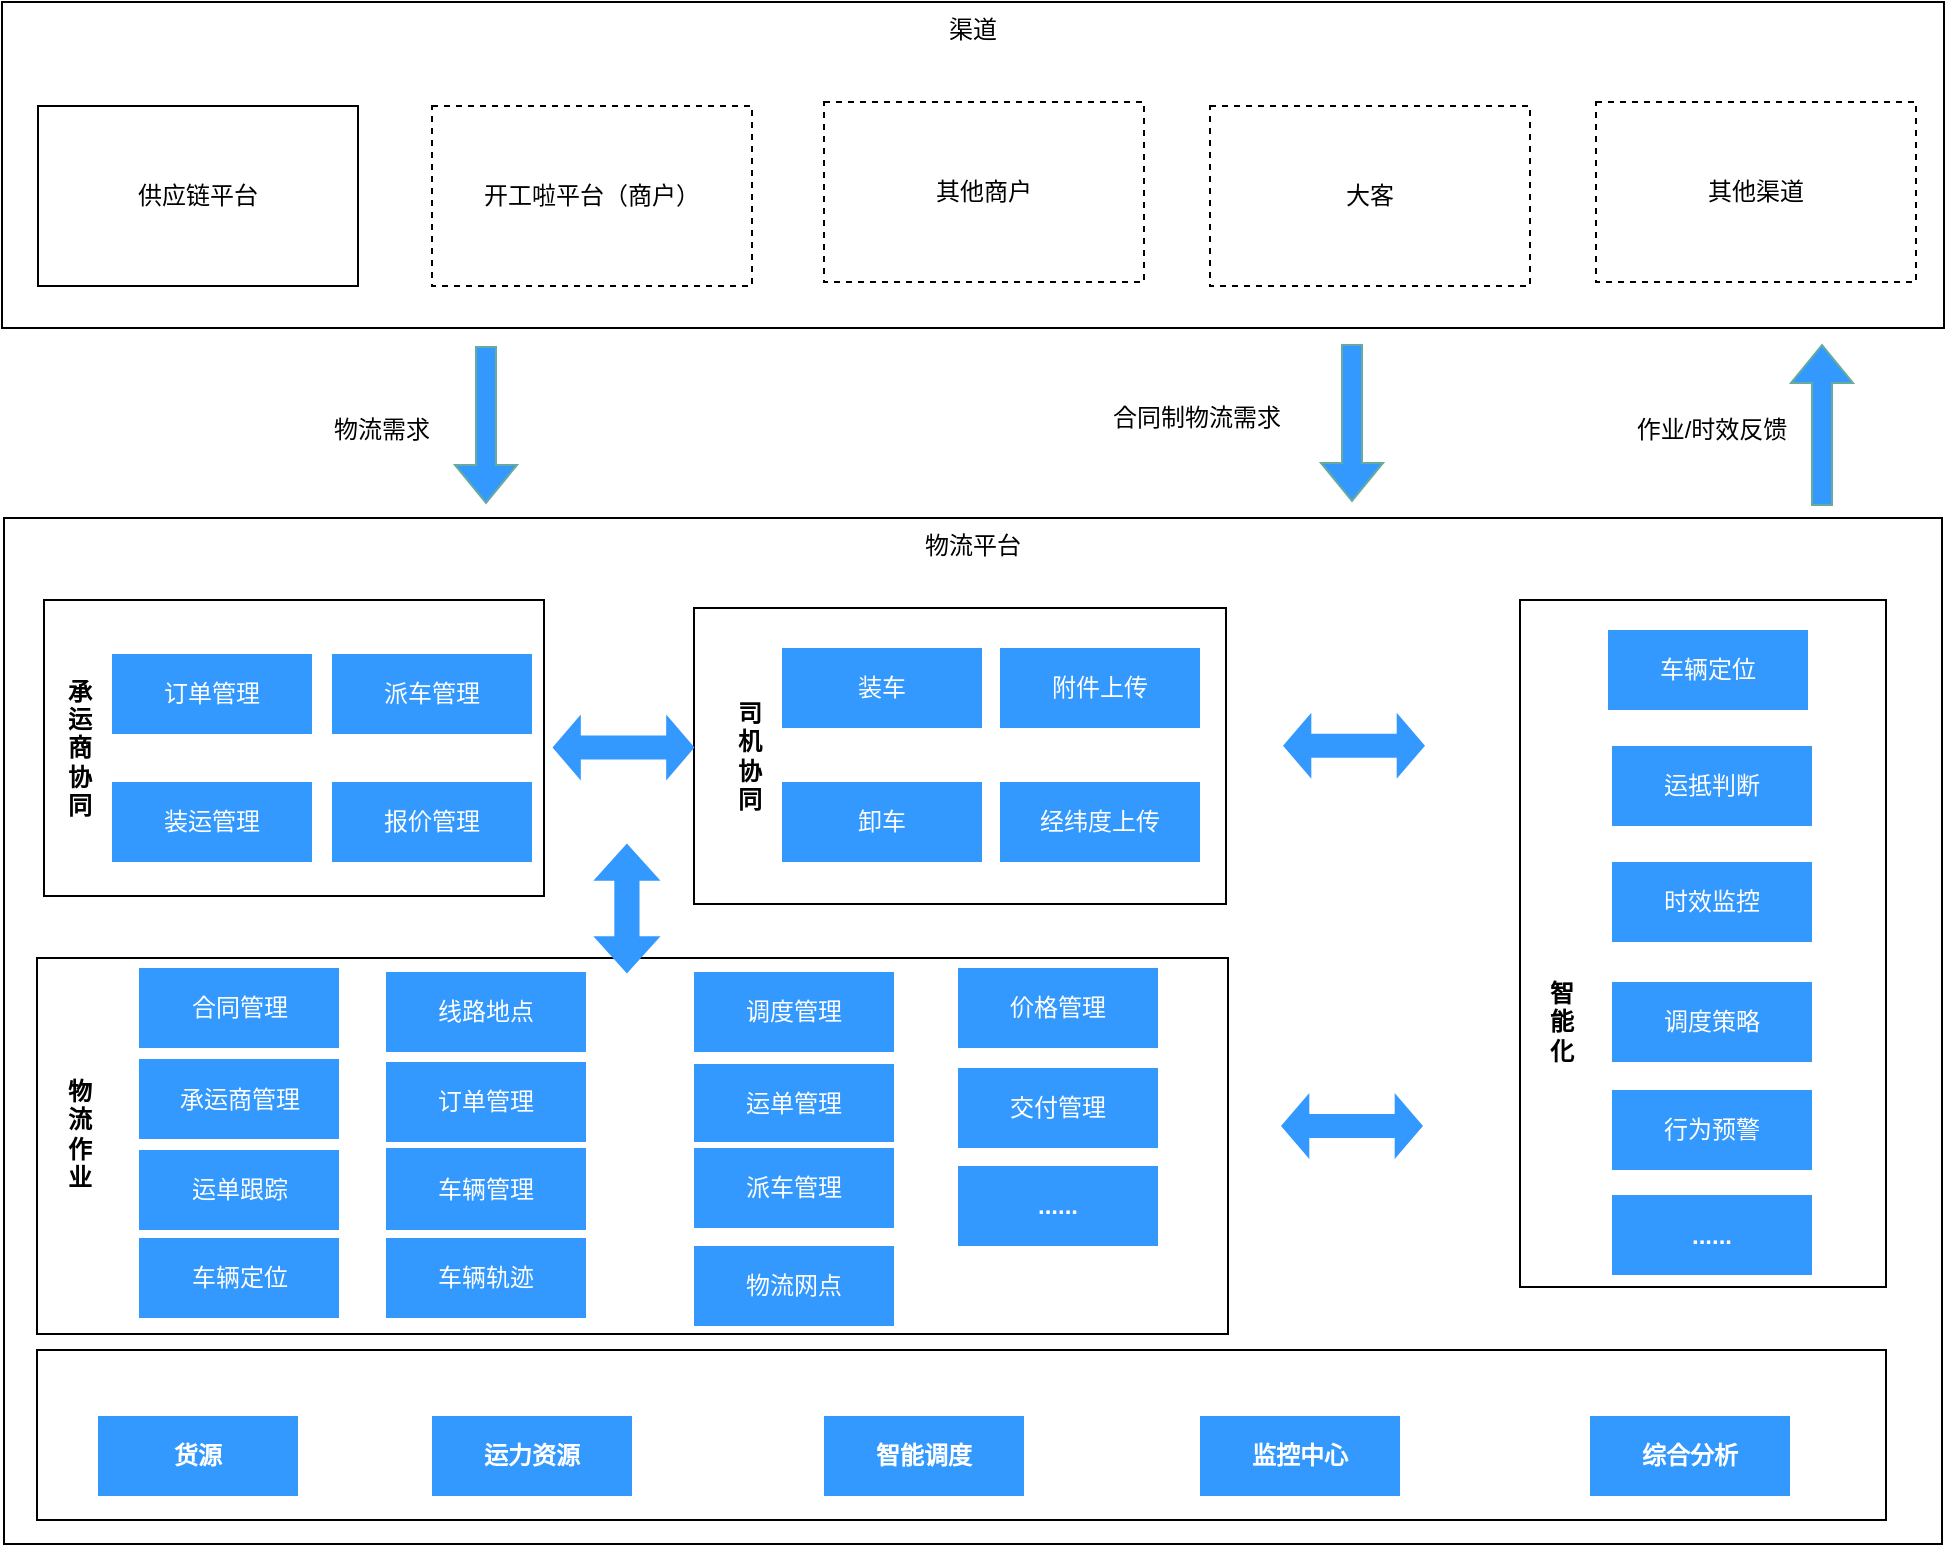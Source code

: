 <mxfile version="20.3.3" type="github" pages="4">
  <diagram id="fTkGCCR2e1lhVUgZ3sJF" name="物流平台">
    <mxGraphModel dx="782" dy="436" grid="0" gridSize="10" guides="1" tooltips="1" connect="1" arrows="1" fold="1" page="1" pageScale="1" pageWidth="827" pageHeight="1169" math="0" shadow="0">
      <root>
        <mxCell id="0" />
        <mxCell id="1" parent="0" />
        <mxCell id="E8Ulgeyvn1KL2EQepzeA-101" value="渠道" style="rounded=0;whiteSpace=wrap;html=1;strokeColor=#000000;fillColor=#FFFFFF;verticalAlign=top;" parent="1" vertex="1">
          <mxGeometry x="16" y="16" width="971" height="163" as="geometry" />
        </mxCell>
        <mxCell id="E8Ulgeyvn1KL2EQepzeA-1" value="物流平台" style="rounded=0;whiteSpace=wrap;html=1;align=center;verticalAlign=top;" parent="1" vertex="1">
          <mxGeometry x="17" y="274" width="969" height="513" as="geometry" />
        </mxCell>
        <mxCell id="E8Ulgeyvn1KL2EQepzeA-2" value="" style="rounded=0;whiteSpace=wrap;html=1;" parent="1" vertex="1">
          <mxGeometry x="37" y="315" width="250" height="148" as="geometry" />
        </mxCell>
        <mxCell id="E8Ulgeyvn1KL2EQepzeA-3" value="供应链平台" style="rounded=0;whiteSpace=wrap;html=1;strokeColor=#000000;fillColor=#FFFFFF;verticalAlign=middle;" parent="1" vertex="1">
          <mxGeometry x="34" y="68" width="160" height="90" as="geometry" />
        </mxCell>
        <mxCell id="E8Ulgeyvn1KL2EQepzeA-4" value="开工啦平台（商户）" style="rounded=0;whiteSpace=wrap;html=1;strokeColor=#000000;fillColor=#FFFFFF;dashed=1;" parent="1" vertex="1">
          <mxGeometry x="231" y="68" width="160" height="90" as="geometry" />
        </mxCell>
        <mxCell id="E8Ulgeyvn1KL2EQepzeA-5" value="其他渠道" style="rounded=0;whiteSpace=wrap;html=1;strokeColor=#000000;fillColor=#FFFFFF;dashed=1;" parent="1" vertex="1">
          <mxGeometry x="813" y="66" width="160" height="90" as="geometry" />
        </mxCell>
        <mxCell id="E8Ulgeyvn1KL2EQepzeA-12" value="承运商协同" style="rounded=0;whiteSpace=wrap;html=1;strokeColor=none;fillColor=#FFFFFF;fontColor=#000000;fontStyle=1" parent="1" vertex="1">
          <mxGeometry x="43" y="344.5" width="24" height="89" as="geometry" />
        </mxCell>
        <mxCell id="E8Ulgeyvn1KL2EQepzeA-48" value="订单管理" style="rounded=0;whiteSpace=wrap;html=1;strokeColor=none;fillColor=#3399FF;fontColor=#ffffff;" parent="1" vertex="1">
          <mxGeometry x="71" y="342" width="100" height="40" as="geometry" />
        </mxCell>
        <mxCell id="E8Ulgeyvn1KL2EQepzeA-49" value="报价管理" style="rounded=0;whiteSpace=wrap;html=1;strokeColor=none;fillColor=#3399FF;fontColor=#ffffff;" parent="1" vertex="1">
          <mxGeometry x="181" y="406" width="100" height="40" as="geometry" />
        </mxCell>
        <mxCell id="E8Ulgeyvn1KL2EQepzeA-50" value="派车管理" style="rounded=0;whiteSpace=wrap;html=1;strokeColor=none;fillColor=#3399FF;fontColor=#ffffff;" parent="1" vertex="1">
          <mxGeometry x="181" y="342" width="100" height="40" as="geometry" />
        </mxCell>
        <mxCell id="E8Ulgeyvn1KL2EQepzeA-51" value="装运管理" style="rounded=0;whiteSpace=wrap;html=1;strokeColor=none;fillColor=#3399FF;fontColor=#ffffff;" parent="1" vertex="1">
          <mxGeometry x="71" y="406" width="100" height="40" as="geometry" />
        </mxCell>
        <mxCell id="E8Ulgeyvn1KL2EQepzeA-53" value="" style="rounded=0;whiteSpace=wrap;html=1;" parent="1" vertex="1">
          <mxGeometry x="362" y="319" width="266" height="148" as="geometry" />
        </mxCell>
        <mxCell id="E8Ulgeyvn1KL2EQepzeA-54" value="司机协同" style="rounded=0;whiteSpace=wrap;html=1;strokeColor=none;fillColor=#FFFFFF;fontColor=#000000;fontStyle=1" parent="1" vertex="1">
          <mxGeometry x="378" y="348.5" width="24" height="89" as="geometry" />
        </mxCell>
        <mxCell id="E8Ulgeyvn1KL2EQepzeA-55" value="装车" style="rounded=0;whiteSpace=wrap;html=1;strokeColor=none;fillColor=#3399FF;fontColor=#ffffff;" parent="1" vertex="1">
          <mxGeometry x="406" y="339" width="100" height="40" as="geometry" />
        </mxCell>
        <mxCell id="E8Ulgeyvn1KL2EQepzeA-56" value="卸车" style="rounded=0;whiteSpace=wrap;html=1;strokeColor=none;fillColor=#3399FF;fontColor=#ffffff;" parent="1" vertex="1">
          <mxGeometry x="406" y="406" width="100" height="40" as="geometry" />
        </mxCell>
        <mxCell id="E8Ulgeyvn1KL2EQepzeA-57" value="附件上传" style="rounded=0;whiteSpace=wrap;html=1;strokeColor=none;fillColor=#3399FF;fontColor=#ffffff;" parent="1" vertex="1">
          <mxGeometry x="515" y="339" width="100" height="40" as="geometry" />
        </mxCell>
        <mxCell id="E8Ulgeyvn1KL2EQepzeA-58" value="经纬度上传" style="rounded=0;whiteSpace=wrap;html=1;strokeColor=none;fillColor=#3399FF;fontColor=#ffffff;" parent="1" vertex="1">
          <mxGeometry x="515" y="406" width="100" height="40" as="geometry" />
        </mxCell>
        <mxCell id="E8Ulgeyvn1KL2EQepzeA-59" value="" style="shape=flexArrow;endArrow=classic;startArrow=classic;html=1;rounded=0;strokeColor=none;fontColor=#000000;fillColor=#3399FF;width=11.905;startSize=4.385;endSize=4.385;" parent="1" edge="1">
          <mxGeometry width="100" height="100" relative="1" as="geometry">
            <mxPoint x="656" y="387.87" as="sourcePoint" />
            <mxPoint x="728" y="387.87" as="targetPoint" />
          </mxGeometry>
        </mxCell>
        <mxCell id="E8Ulgeyvn1KL2EQepzeA-60" value="" style="rounded=0;whiteSpace=wrap;html=1;" parent="1" vertex="1">
          <mxGeometry x="775" y="315" width="183" height="343.5" as="geometry" />
        </mxCell>
        <mxCell id="E8Ulgeyvn1KL2EQepzeA-62" value="智能化" style="rounded=0;whiteSpace=wrap;html=1;strokeColor=none;fillColor=#FFFFFF;fontColor=#000000;fontStyle=1" parent="1" vertex="1">
          <mxGeometry x="784" y="481.5" width="24" height="89" as="geometry" />
        </mxCell>
        <mxCell id="E8Ulgeyvn1KL2EQepzeA-63" value="车辆定位" style="rounded=0;whiteSpace=wrap;html=1;strokeColor=none;fillColor=#3399FF;fontColor=#ffffff;" parent="1" vertex="1">
          <mxGeometry x="819" y="330" width="100" height="40" as="geometry" />
        </mxCell>
        <mxCell id="E8Ulgeyvn1KL2EQepzeA-64" value="运抵判断" style="rounded=0;whiteSpace=wrap;html=1;strokeColor=none;fillColor=#3399FF;fontColor=#ffffff;" parent="1" vertex="1">
          <mxGeometry x="821" y="388" width="100" height="40" as="geometry" />
        </mxCell>
        <mxCell id="E8Ulgeyvn1KL2EQepzeA-65" value="时效监控" style="rounded=0;whiteSpace=wrap;html=1;strokeColor=none;fillColor=#3399FF;fontColor=#ffffff;" parent="1" vertex="1">
          <mxGeometry x="821" y="446" width="100" height="40" as="geometry" />
        </mxCell>
        <mxCell id="E8Ulgeyvn1KL2EQepzeA-66" value="调度策略" style="rounded=0;whiteSpace=wrap;html=1;strokeColor=none;fillColor=#3399FF;fontColor=#ffffff;" parent="1" vertex="1">
          <mxGeometry x="821" y="506" width="100" height="40" as="geometry" />
        </mxCell>
        <mxCell id="E8Ulgeyvn1KL2EQepzeA-67" value="行为预警" style="rounded=0;whiteSpace=wrap;html=1;strokeColor=none;fillColor=#3399FF;fontColor=#ffffff;" parent="1" vertex="1">
          <mxGeometry x="821" y="560" width="100" height="40" as="geometry" />
        </mxCell>
        <mxCell id="E8Ulgeyvn1KL2EQepzeA-68" value="......" style="rounded=0;whiteSpace=wrap;html=1;strokeColor=none;fillColor=#3399FF;fontColor=#ffffff;fontStyle=1" parent="1" vertex="1">
          <mxGeometry x="821" y="612.5" width="100" height="40" as="geometry" />
        </mxCell>
        <mxCell id="E8Ulgeyvn1KL2EQepzeA-75" value="" style="rounded=0;whiteSpace=wrap;html=1;" parent="1" vertex="1">
          <mxGeometry x="33.5" y="494" width="595.5" height="188" as="geometry" />
        </mxCell>
        <mxCell id="E8Ulgeyvn1KL2EQepzeA-76" value="物流作业" style="rounded=0;whiteSpace=wrap;html=1;strokeColor=none;fillColor=#FFFFFF;fontColor=#000000;fontStyle=1" parent="1" vertex="1">
          <mxGeometry x="43" y="562" width="24" height="40" as="geometry" />
        </mxCell>
        <mxCell id="E8Ulgeyvn1KL2EQepzeA-77" value="合同管理" style="rounded=0;whiteSpace=wrap;html=1;strokeColor=none;fillColor=#3399FF;fontColor=#ffffff;" parent="1" vertex="1">
          <mxGeometry x="84.5" y="499" width="100" height="40" as="geometry" />
        </mxCell>
        <mxCell id="E8Ulgeyvn1KL2EQepzeA-78" value="承运商管理" style="rounded=0;whiteSpace=wrap;html=1;strokeColor=none;fillColor=#3399FF;fontColor=#ffffff;" parent="1" vertex="1">
          <mxGeometry x="84.5" y="544.5" width="100" height="40" as="geometry" />
        </mxCell>
        <mxCell id="E8Ulgeyvn1KL2EQepzeA-79" value="运单跟踪" style="rounded=0;whiteSpace=wrap;html=1;strokeColor=none;fillColor=#3399FF;fontColor=#ffffff;" parent="1" vertex="1">
          <mxGeometry x="84.5" y="590" width="100" height="40" as="geometry" />
        </mxCell>
        <mxCell id="E8Ulgeyvn1KL2EQepzeA-80" value="车辆定位" style="rounded=0;whiteSpace=wrap;html=1;strokeColor=none;fillColor=#3399FF;fontColor=#ffffff;" parent="1" vertex="1">
          <mxGeometry x="84.5" y="634" width="100" height="40" as="geometry" />
        </mxCell>
        <mxCell id="E8Ulgeyvn1KL2EQepzeA-81" value="" style="shape=flexArrow;endArrow=classic;startArrow=classic;html=1;rounded=0;strokeColor=none;fontColor=#000000;fillColor=#3399FF;width=11.905;startSize=4.385;endSize=4.385;" parent="1" edge="1">
          <mxGeometry width="100" height="100" relative="1" as="geometry">
            <mxPoint x="655" y="578.0" as="sourcePoint" />
            <mxPoint x="727" y="578.0" as="targetPoint" />
          </mxGeometry>
        </mxCell>
        <mxCell id="E8Ulgeyvn1KL2EQepzeA-82" value="" style="shape=flexArrow;endArrow=classic;startArrow=classic;html=1;rounded=0;strokeColor=none;fontColor=#000000;fillColor=#3399FF;width=12.593;startSize=5.868;endSize=5.868;" parent="1" edge="1">
          <mxGeometry width="100" height="100" relative="1" as="geometry">
            <mxPoint x="328.46" y="436.25" as="sourcePoint" />
            <mxPoint x="328.46" y="502.25" as="targetPoint" />
          </mxGeometry>
        </mxCell>
        <mxCell id="E8Ulgeyvn1KL2EQepzeA-83" value="" style="shape=flexArrow;endArrow=classic;startArrow=classic;html=1;rounded=0;strokeColor=none;fontColor=#000000;fillColor=#3399FF;width=11.905;startSize=4.385;endSize=4.385;" parent="1" edge="1">
          <mxGeometry width="100" height="100" relative="1" as="geometry">
            <mxPoint x="290.75" y="388.76" as="sourcePoint" />
            <mxPoint x="362.75" y="388.76" as="targetPoint" />
          </mxGeometry>
        </mxCell>
        <mxCell id="E8Ulgeyvn1KL2EQepzeA-84" value="车辆轨迹" style="rounded=0;whiteSpace=wrap;html=1;strokeColor=none;fillColor=#3399FF;fontColor=#ffffff;" parent="1" vertex="1">
          <mxGeometry x="208" y="634" width="100" height="40" as="geometry" />
        </mxCell>
        <mxCell id="E8Ulgeyvn1KL2EQepzeA-85" value="车辆管理" style="rounded=0;whiteSpace=wrap;html=1;strokeColor=none;fillColor=#3399FF;fontColor=#ffffff;" parent="1" vertex="1">
          <mxGeometry x="208" y="589" width="100" height="41" as="geometry" />
        </mxCell>
        <mxCell id="E8Ulgeyvn1KL2EQepzeA-86" value="订单管理" style="rounded=0;whiteSpace=wrap;html=1;strokeColor=none;fillColor=#3399FF;fontColor=#ffffff;" parent="1" vertex="1">
          <mxGeometry x="208" y="546" width="100" height="40" as="geometry" />
        </mxCell>
        <mxCell id="E8Ulgeyvn1KL2EQepzeA-87" value="线路地点" style="rounded=0;whiteSpace=wrap;html=1;strokeColor=none;fillColor=#3399FF;fontColor=#ffffff;" parent="1" vertex="1">
          <mxGeometry x="208" y="501" width="100" height="40" as="geometry" />
        </mxCell>
        <mxCell id="E8Ulgeyvn1KL2EQepzeA-88" value="调度管理" style="rounded=0;whiteSpace=wrap;html=1;strokeColor=none;fillColor=#3399FF;fontColor=#ffffff;" parent="1" vertex="1">
          <mxGeometry x="362" y="501" width="100" height="40" as="geometry" />
        </mxCell>
        <mxCell id="E8Ulgeyvn1KL2EQepzeA-89" value="运单管理" style="rounded=0;whiteSpace=wrap;html=1;strokeColor=none;fillColor=#3399FF;fontColor=#ffffff;" parent="1" vertex="1">
          <mxGeometry x="362" y="547" width="100" height="39" as="geometry" />
        </mxCell>
        <mxCell id="E8Ulgeyvn1KL2EQepzeA-90" value="派车管理" style="rounded=0;whiteSpace=wrap;html=1;strokeColor=none;fillColor=#3399FF;fontColor=#ffffff;" parent="1" vertex="1">
          <mxGeometry x="362" y="589" width="100" height="40" as="geometry" />
        </mxCell>
        <mxCell id="E8Ulgeyvn1KL2EQepzeA-91" value="......" style="rounded=0;whiteSpace=wrap;html=1;strokeColor=none;fillColor=#3399FF;fontColor=#ffffff;fontStyle=1" parent="1" vertex="1">
          <mxGeometry x="494" y="598" width="100" height="40" as="geometry" />
        </mxCell>
        <mxCell id="E8Ulgeyvn1KL2EQepzeA-92" value="" style="rounded=0;whiteSpace=wrap;html=1;" parent="1" vertex="1">
          <mxGeometry x="33.5" y="690" width="924.5" height="85" as="geometry" />
        </mxCell>
        <mxCell id="E8Ulgeyvn1KL2EQepzeA-93" value="货源" style="rounded=0;whiteSpace=wrap;html=1;strokeColor=none;fillColor=#3399FF;fontColor=#ffffff;fontStyle=1" parent="1" vertex="1">
          <mxGeometry x="64" y="723" width="100" height="40" as="geometry" />
        </mxCell>
        <mxCell id="E8Ulgeyvn1KL2EQepzeA-94" value="运力资源" style="rounded=0;whiteSpace=wrap;html=1;strokeColor=none;fillColor=#3399FF;fontColor=#ffffff;fontStyle=1" parent="1" vertex="1">
          <mxGeometry x="231" y="723" width="100" height="40" as="geometry" />
        </mxCell>
        <mxCell id="E8Ulgeyvn1KL2EQepzeA-95" value="智能调度" style="rounded=0;whiteSpace=wrap;html=1;strokeColor=none;fillColor=#3399FF;fontColor=#ffffff;fontStyle=1" parent="1" vertex="1">
          <mxGeometry x="427" y="723" width="100" height="40" as="geometry" />
        </mxCell>
        <mxCell id="E8Ulgeyvn1KL2EQepzeA-96" value="监控中心" style="rounded=0;whiteSpace=wrap;html=1;strokeColor=none;fillColor=#3399FF;fontColor=#ffffff;fontStyle=1" parent="1" vertex="1">
          <mxGeometry x="615" y="723" width="100" height="40" as="geometry" />
        </mxCell>
        <mxCell id="E8Ulgeyvn1KL2EQepzeA-97" value="综合分析" style="rounded=0;whiteSpace=wrap;html=1;strokeColor=none;fillColor=#3399FF;fontColor=#ffffff;fontStyle=1" parent="1" vertex="1">
          <mxGeometry x="810" y="723" width="100" height="40" as="geometry" />
        </mxCell>
        <mxCell id="E8Ulgeyvn1KL2EQepzeA-99" value="" style="shape=flexArrow;endArrow=classic;html=1;rounded=0;strokeColor=#67AB9F;fontColor=#000000;fillColor=#3399FF;" parent="1" edge="1">
          <mxGeometry width="50" height="50" relative="1" as="geometry">
            <mxPoint x="926" y="268" as="sourcePoint" />
            <mxPoint x="926" y="187" as="targetPoint" />
          </mxGeometry>
        </mxCell>
        <mxCell id="E8Ulgeyvn1KL2EQepzeA-102" value="" style="shape=flexArrow;endArrow=classic;html=1;rounded=0;strokeColor=#67AB9F;fontColor=#000000;fillColor=#3399FF;" parent="1" edge="1">
          <mxGeometry width="50" height="50" relative="1" as="geometry">
            <mxPoint x="258" y="188.0" as="sourcePoint" />
            <mxPoint x="258" y="267" as="targetPoint" />
          </mxGeometry>
        </mxCell>
        <mxCell id="E8Ulgeyvn1KL2EQepzeA-103" value="物流需求" style="text;html=1;strokeColor=none;fillColor=none;align=center;verticalAlign=middle;whiteSpace=wrap;rounded=0;dashed=1;fontColor=#000000;" parent="1" vertex="1">
          <mxGeometry x="176" y="215" width="60" height="30" as="geometry" />
        </mxCell>
        <mxCell id="E8Ulgeyvn1KL2EQepzeA-104" value="作业/时效反馈" style="text;html=1;strokeColor=none;fillColor=none;align=center;verticalAlign=middle;whiteSpace=wrap;rounded=0;dashed=1;fontColor=#000000;" parent="1" vertex="1">
          <mxGeometry x="827" y="215" width="88" height="30" as="geometry" />
        </mxCell>
        <mxCell id="UqI6V_aiLeHSib4UNGcS-1" value="大客" style="rounded=0;whiteSpace=wrap;html=1;strokeColor=#000000;fillColor=#FFFFFF;dashed=1;" parent="1" vertex="1">
          <mxGeometry x="620" y="68" width="160" height="90" as="geometry" />
        </mxCell>
        <mxCell id="UqI6V_aiLeHSib4UNGcS-2" value="其他商户" style="rounded=0;whiteSpace=wrap;html=1;strokeColor=#000000;fillColor=#FFFFFF;dashed=1;" parent="1" vertex="1">
          <mxGeometry x="427" y="66" width="160" height="90" as="geometry" />
        </mxCell>
        <mxCell id="UqI6V_aiLeHSib4UNGcS-3" value="物流网点" style="rounded=0;whiteSpace=wrap;html=1;strokeColor=none;fillColor=#3399FF;fontColor=#ffffff;" parent="1" vertex="1">
          <mxGeometry x="362" y="638" width="100" height="40" as="geometry" />
        </mxCell>
        <mxCell id="UqI6V_aiLeHSib4UNGcS-4" value="价格管理" style="rounded=0;whiteSpace=wrap;html=1;strokeColor=none;fillColor=#3399FF;fontColor=#ffffff;" parent="1" vertex="1">
          <mxGeometry x="494" y="499" width="100" height="40" as="geometry" />
        </mxCell>
        <mxCell id="UqI6V_aiLeHSib4UNGcS-5" value="交付管理" style="rounded=0;whiteSpace=wrap;html=1;strokeColor=none;fillColor=#3399FF;fontColor=#ffffff;" parent="1" vertex="1">
          <mxGeometry x="494" y="549" width="100" height="40" as="geometry" />
        </mxCell>
        <mxCell id="UqI6V_aiLeHSib4UNGcS-7" value="" style="shape=flexArrow;endArrow=classic;html=1;rounded=0;strokeColor=#67AB9F;fontColor=#000000;fillColor=#3399FF;" parent="1" edge="1">
          <mxGeometry width="50" height="50" relative="1" as="geometry">
            <mxPoint x="691" y="187" as="sourcePoint" />
            <mxPoint x="691" y="266" as="targetPoint" />
          </mxGeometry>
        </mxCell>
        <mxCell id="UqI6V_aiLeHSib4UNGcS-8" value="合同制物流需求" style="text;html=1;strokeColor=none;fillColor=none;align=center;verticalAlign=middle;whiteSpace=wrap;rounded=0;dashed=1;fontColor=#000000;" parent="1" vertex="1">
          <mxGeometry x="562" y="209" width="103" height="30" as="geometry" />
        </mxCell>
      </root>
    </mxGraphModel>
  </diagram>
  <diagram id="FoF1zU-xeqWy2okw0u9h" name="订单中心">
    <mxGraphModel dx="946" dy="534" grid="0" gridSize="10" guides="1" tooltips="1" connect="1" arrows="1" fold="1" page="1" pageScale="1" pageWidth="827" pageHeight="1169" math="0" shadow="0">
      <root>
        <mxCell id="0" />
        <mxCell id="1" parent="0" />
        <mxCell id="Px5TksTsaAV1ruD5c5Yp-1" value="渠道" style="rounded=0;whiteSpace=wrap;html=1;strokeColor=#000000;fillColor=#FFFFFF;verticalAlign=top;" parent="1" vertex="1">
          <mxGeometry x="34" y="16" width="1034" height="163" as="geometry" />
        </mxCell>
        <mxCell id="Px5TksTsaAV1ruD5c5Yp-2" value="订单中心" style="rounded=0;whiteSpace=wrap;html=1;align=center;verticalAlign=top;" parent="1" vertex="1">
          <mxGeometry x="35" y="274" width="1033" height="155" as="geometry" />
        </mxCell>
        <mxCell id="Px5TksTsaAV1ruD5c5Yp-4" value="开工啦平台" style="rounded=0;whiteSpace=wrap;html=1;strokeColor=#000000;fillColor=#FFFFFF;verticalAlign=middle;" parent="1" vertex="1">
          <mxGeometry x="52" y="68" width="260" height="90" as="geometry" />
        </mxCell>
        <mxCell id="Px5TksTsaAV1ruD5c5Yp-6" value="其他渠道" style="rounded=0;whiteSpace=wrap;html=1;strokeColor=#000000;fillColor=#FFFFFF;dashed=1;" parent="1" vertex="1">
          <mxGeometry x="780" y="70" width="260" height="90" as="geometry" />
        </mxCell>
        <mxCell id="Px5TksTsaAV1ruD5c5Yp-56" value="" style="shape=flexArrow;endArrow=classic;html=1;rounded=0;strokeColor=none;fontColor=#000000;fillColor=#3399FF;" parent="1" edge="1">
          <mxGeometry width="50" height="50" relative="1" as="geometry">
            <mxPoint x="907" y="266" as="sourcePoint" />
            <mxPoint x="907" y="185" as="targetPoint" />
          </mxGeometry>
        </mxCell>
        <mxCell id="Px5TksTsaAV1ruD5c5Yp-57" value="" style="shape=flexArrow;endArrow=classic;html=1;rounded=0;strokeColor=none;fontColor=#000000;fillColor=#3399FF;" parent="1" edge="1">
          <mxGeometry width="50" height="50" relative="1" as="geometry">
            <mxPoint x="276" y="188" as="sourcePoint" />
            <mxPoint x="276" y="267" as="targetPoint" />
          </mxGeometry>
        </mxCell>
        <mxCell id="Px5TksTsaAV1ruD5c5Yp-58" value="交付需求" style="text;html=1;strokeColor=none;fillColor=none;align=center;verticalAlign=middle;whiteSpace=wrap;rounded=0;dashed=1;fontColor=#000000;" parent="1" vertex="1">
          <mxGeometry x="194" y="215" width="60" height="30" as="geometry" />
        </mxCell>
        <mxCell id="Px5TksTsaAV1ruD5c5Yp-59" value="作业反馈" style="text;html=1;strokeColor=none;fillColor=none;align=center;verticalAlign=middle;whiteSpace=wrap;rounded=0;dashed=1;fontColor=#000000;" parent="1" vertex="1">
          <mxGeometry x="808" y="213" width="88" height="30" as="geometry" />
        </mxCell>
        <mxCell id="Px5TksTsaAV1ruD5c5Yp-62" value="需求接收" style="rounded=0;whiteSpace=wrap;html=1;strokeColor=none;fillColor=#3399FF;verticalAlign=middle;" parent="1" vertex="1">
          <mxGeometry x="56" y="337" width="120" height="48" as="geometry" />
        </mxCell>
        <mxCell id="Px5TksTsaAV1ruD5c5Yp-63" value="需求下发" style="rounded=0;whiteSpace=wrap;html=1;strokeColor=none;fillColor=#3399FF;verticalAlign=middle;" parent="1" vertex="1">
          <mxGeometry x="216" y="337" width="120" height="48" as="geometry" />
        </mxCell>
        <mxCell id="Px5TksTsaAV1ruD5c5Yp-64" value="订单状态流转" style="rounded=0;whiteSpace=wrap;html=1;strokeColor=none;fillColor=#3399FF;verticalAlign=middle;" parent="1" vertex="1">
          <mxGeometry x="387" y="337" width="120" height="48" as="geometry" />
        </mxCell>
        <mxCell id="Px5TksTsaAV1ruD5c5Yp-65" value="订单跟踪" style="rounded=0;whiteSpace=wrap;html=1;strokeColor=none;fillColor=#3399FF;verticalAlign=middle;" parent="1" vertex="1">
          <mxGeometry x="558" y="337" width="120" height="48" as="geometry" />
        </mxCell>
        <mxCell id="Px5TksTsaAV1ruD5c5Yp-66" value="作业反馈" style="rounded=0;whiteSpace=wrap;html=1;strokeColor=none;fillColor=#3399FF;verticalAlign=middle;" parent="1" vertex="1">
          <mxGeometry x="744" y="337" width="120" height="48" as="geometry" />
        </mxCell>
        <mxCell id="Px5TksTsaAV1ruD5c5Yp-68" value="业财" style="rounded=0;whiteSpace=wrap;html=1;align=center;verticalAlign=middle;" parent="1" vertex="1">
          <mxGeometry x="35" y="547" width="400" height="127" as="geometry" />
        </mxCell>
        <mxCell id="Px5TksTsaAV1ruD5c5Yp-69" value="交付中心" style="rounded=0;whiteSpace=wrap;html=1;align=center;verticalAlign=middle;" parent="1" vertex="1">
          <mxGeometry x="671" y="547" width="400" height="127" as="geometry" />
        </mxCell>
        <mxCell id="Px5TksTsaAV1ruD5c5Yp-73" value="下发计价规则及结算政策" style="text;html=1;strokeColor=none;fillColor=none;align=center;verticalAlign=middle;whiteSpace=wrap;rounded=0;dashed=1;fontColor=#000000;" parent="1" vertex="1">
          <mxGeometry x="179" y="476" width="81" height="30" as="geometry" />
        </mxCell>
        <mxCell id="Px5TksTsaAV1ruD5c5Yp-75" value="下发交付需求，如：进退场、报停、报修等" style="text;html=1;strokeColor=none;fillColor=none;align=center;verticalAlign=middle;whiteSpace=wrap;rounded=0;dashed=1;fontColor=#000000;" parent="1" vertex="1">
          <mxGeometry x="633" y="481" width="130" height="30" as="geometry" />
        </mxCell>
        <mxCell id="Px5TksTsaAV1ruD5c5Yp-77" value="作业反馈" style="text;html=1;strokeColor=none;fillColor=none;align=center;verticalAlign=middle;whiteSpace=wrap;rounded=0;dashed=1;fontColor=#000000;" parent="1" vertex="1">
          <mxGeometry x="830" y="481" width="82" height="30" as="geometry" />
        </mxCell>
        <mxCell id="ne-KpogNj8V4zXG1hk5a-2" value="" style="shape=flexArrow;endArrow=classic;html=1;rounded=0;strokeColor=none;fontColor=#000000;fillColor=#3399FF;" parent="1" edge="1">
          <mxGeometry width="50" height="50" relative="1" as="geometry">
            <mxPoint x="278.37" y="455.5" as="sourcePoint" />
            <mxPoint x="278.37" y="534.5" as="targetPoint" />
          </mxGeometry>
        </mxCell>
        <mxCell id="ne-KpogNj8V4zXG1hk5a-3" value="" style="shape=flexArrow;endArrow=classic;html=1;rounded=0;strokeColor=none;fontColor=#000000;fillColor=#3399FF;" parent="1" edge="1">
          <mxGeometry width="50" height="50" relative="1" as="geometry">
            <mxPoint x="779" y="456.5" as="sourcePoint" />
            <mxPoint x="779" y="535.5" as="targetPoint" />
          </mxGeometry>
        </mxCell>
        <mxCell id="ne-KpogNj8V4zXG1hk5a-4" value="" style="shape=flexArrow;endArrow=classic;html=1;rounded=0;strokeColor=none;fontColor=#000000;fillColor=#3399FF;" parent="1" edge="1">
          <mxGeometry width="50" height="50" relative="1" as="geometry">
            <mxPoint x="912" y="532.0" as="sourcePoint" />
            <mxPoint x="912" y="451" as="targetPoint" />
          </mxGeometry>
        </mxCell>
        <mxCell id="OpRpEy4FPkx-4Y387Oky-1" value="自有渠道" style="rounded=0;whiteSpace=wrap;html=1;strokeColor=#000000;fillColor=#FFFFFF;dashed=1;" parent="1" vertex="1">
          <mxGeometry x="446" y="70" width="260" height="90" as="geometry" />
        </mxCell>
        <mxCell id="OpRpEy4FPkx-4Y387Oky-2" value="价格中心" style="rounded=0;whiteSpace=wrap;html=1;strokeColor=none;fillColor=#3399FF;verticalAlign=middle;" parent="1" vertex="1">
          <mxGeometry x="920" y="337" width="120" height="48" as="geometry" />
        </mxCell>
      </root>
    </mxGraphModel>
  </diagram>
  <diagram id="-N6Tzi53YWvToaHH_Mnk" name="业务流">
    <mxGraphModel dx="782" dy="436" grid="0" gridSize="10" guides="1" tooltips="1" connect="1" arrows="1" fold="1" page="1" pageScale="1" pageWidth="827" pageHeight="1169" math="0" shadow="0">
      <root>
        <mxCell id="0" />
        <mxCell id="1" parent="0" />
        <mxCell id="69lSW7-DfMKuHvhPuGLL-47" value="业务及系统交互流程图" style="shape=table;childLayout=tableLayout;startSize=40;collapsible=0;recursiveResize=0;expand=0;fontStyle=1;rounded=0;glass=0;sketch=0;strokeColor=default;fontColor=#000000;fillColor=default;gradientColor=none;" parent="1" vertex="1">
          <mxGeometry x="150" y="115" width="1968" height="1940" as="geometry" />
        </mxCell>
        <mxCell id="69lSW7-DfMKuHvhPuGLL-52" value="下发订单需求" style="shape=tableRow;horizontal=0;startSize=40;swimlaneHead=0;swimlaneBody=0;top=0;left=0;bottom=0;right=0;dropTarget=0;fillColor=none;collapsible=0;recursiveResize=0;expand=0;fontStyle=1;rounded=0;glass=0;sketch=0;strokeColor=default;fontColor=#000000;" parent="69lSW7-DfMKuHvhPuGLL-47" vertex="1">
          <mxGeometry y="40" width="1968" height="957" as="geometry" />
        </mxCell>
        <mxCell id="69lSW7-DfMKuHvhPuGLL-55" value="" style="swimlane;swimlaneHead=0;swimlaneBody=0;fontStyle=0;connectable=0;fillColor=none;startSize=0;collapsible=0;recursiveResize=0;expand=0;fontStyle=1;rounded=0;glass=0;sketch=0;strokeColor=default;fontColor=#000000;" parent="69lSW7-DfMKuHvhPuGLL-52" vertex="1">
          <mxGeometry x="40" width="1928" height="957" as="geometry">
            <mxRectangle width="1928" height="957" as="alternateBounds" />
          </mxGeometry>
        </mxCell>
        <mxCell id="69lSW7-DfMKuHvhPuGLL-70" value="开工啦平台" style="rounded=0;whiteSpace=wrap;html=1;fillColor=#cce5ff;strokeColor=none;" parent="69lSW7-DfMKuHvhPuGLL-55" vertex="1">
          <mxGeometry x="515" y="49" width="282" height="60" as="geometry" />
        </mxCell>
        <mxCell id="69lSW7-DfMKuHvhPuGLL-71" style="rounded=0;sketch=0;orthogonalLoop=1;jettySize=auto;html=1;strokeColor=#B3B3B3;strokeWidth=3;startArrow=none;startFill=0;endArrow=block;endFill=1;entryX=-0.002;entryY=0.158;entryDx=0;entryDy=0;entryPerimeter=0;exitX=1.004;exitY=0.164;exitDx=0;exitDy=0;exitPerimeter=0;" parent="69lSW7-DfMKuHvhPuGLL-55" target="69lSW7-DfMKuHvhPuGLL-76" edge="1">
          <mxGeometry relative="1" as="geometry">
            <mxPoint x="798.128" y="261.8" as="sourcePoint" />
            <mxPoint x="961" y="298" as="targetPoint" />
          </mxGeometry>
        </mxCell>
        <mxCell id="69lSW7-DfMKuHvhPuGLL-73" value="1.0订单需求" style="text;html=1;strokeColor=none;fillColor=none;align=center;verticalAlign=middle;whiteSpace=wrap;rounded=0;" parent="69lSW7-DfMKuHvhPuGLL-55" vertex="1">
          <mxGeometry x="519" y="135" width="22" height="65" as="geometry" />
        </mxCell>
        <mxCell id="69lSW7-DfMKuHvhPuGLL-74" value="1.4 请求决策供货仓" style="text;html=1;strokeColor=none;fillColor=none;align=center;verticalAlign=middle;whiteSpace=wrap;rounded=0;" parent="69lSW7-DfMKuHvhPuGLL-55" vertex="1">
          <mxGeometry x="858" y="224" width="109" height="30" as="geometry" />
        </mxCell>
        <mxCell id="69lSW7-DfMKuHvhPuGLL-75" value="1.7 返回供货仓" style="text;html=1;strokeColor=none;fillColor=none;align=center;verticalAlign=middle;whiteSpace=wrap;rounded=0;" parent="69lSW7-DfMKuHvhPuGLL-55" vertex="1">
          <mxGeometry x="860" y="269" width="87" height="30" as="geometry" />
        </mxCell>
        <mxCell id="69lSW7-DfMKuHvhPuGLL-76" value="交付中心" style="swimlane;rounded=0;glass=0;sketch=0;strokeColor=#36393d;fillColor=#cce5ff;startSize=36;swimlaneHead=1;swimlaneBody=1;horizontal=1;noLabel=0;portConstraintRotation=0;perimeter=rectanglePerimeter;container=0;" parent="69lSW7-DfMKuHvhPuGLL-55" vertex="1">
          <mxGeometry x="1039" y="229" width="282" height="200" as="geometry" />
        </mxCell>
        <mxCell id="69lSW7-DfMKuHvhPuGLL-77" value="供货仓调度决策模块&lt;br&gt;（人工或系统）" style="rounded=0;whiteSpace=wrap;html=1;fillColor=#cce5ff;strokeColor=none;" parent="69lSW7-DfMKuHvhPuGLL-76" vertex="1">
          <mxGeometry x="14" y="54" width="100" height="40" as="geometry" />
        </mxCell>
        <mxCell id="69lSW7-DfMKuHvhPuGLL-78" value="资产中心" style="swimlane;rounded=0;glass=0;sketch=0;strokeColor=#36393d;fillColor=#cce5ff;startSize=36;swimlaneHead=1;swimlaneBody=1;horizontal=1;noLabel=0;portConstraintRotation=0;perimeter=rectanglePerimeter;container=0;" parent="69lSW7-DfMKuHvhPuGLL-55" vertex="1">
          <mxGeometry x="515" y="593" width="282" height="200" as="geometry" />
        </mxCell>
        <mxCell id="69lSW7-DfMKuHvhPuGLL-79" value="库存模块" style="rounded=0;whiteSpace=wrap;html=1;fillColor=#cce5ff;strokeColor=none;" parent="69lSW7-DfMKuHvhPuGLL-78" vertex="1">
          <mxGeometry x="7" y="54" width="100" height="40" as="geometry" />
        </mxCell>
        <mxCell id="69lSW7-DfMKuHvhPuGLL-80" value="仓库模块" style="rounded=0;whiteSpace=wrap;html=1;fillColor=#cce5ff;strokeColor=none;" parent="69lSW7-DfMKuHvhPuGLL-78" vertex="1">
          <mxGeometry x="175" y="54" width="100" height="40" as="geometry" />
        </mxCell>
        <mxCell id="69lSW7-DfMKuHvhPuGLL-81" value="物流中心" style="swimlane;rounded=0;glass=0;sketch=0;strokeColor=#36393d;fillColor=#cce5ff;startSize=36;swimlaneHead=1;swimlaneBody=1;horizontal=1;noLabel=0;portConstraintRotation=0;perimeter=rectanglePerimeter;container=0;" parent="69lSW7-DfMKuHvhPuGLL-55" vertex="1">
          <mxGeometry x="1039" y="593" width="282" height="200" as="geometry" />
        </mxCell>
        <mxCell id="69lSW7-DfMKuHvhPuGLL-82" value="运费测算模块" style="rounded=0;whiteSpace=wrap;html=1;fillColor=#cce5ff;strokeColor=none;" parent="69lSW7-DfMKuHvhPuGLL-81" vertex="1">
          <mxGeometry x="14" y="54" width="100" height="40" as="geometry" />
        </mxCell>
        <mxCell id="69lSW7-DfMKuHvhPuGLL-83" value="1.5 库存及仓库信息查询" style="text;html=1;strokeColor=none;fillColor=none;align=center;verticalAlign=middle;whiteSpace=wrap;rounded=0;glass=0;sketch=0;fontColor=#000000;" parent="69lSW7-DfMKuHvhPuGLL-55" vertex="1">
          <mxGeometry x="823" y="579" width="155" height="34" as="geometry" />
        </mxCell>
        <mxCell id="69lSW7-DfMKuHvhPuGLL-84" style="rounded=0;sketch=0;orthogonalLoop=1;jettySize=auto;html=1;exitX=0.5;exitY=1;exitDx=0;exitDy=0;strokeColor=#B3B3B3;strokeWidth=3;startArrow=none;startFill=0;endArrow=block;endFill=1;entryX=0.5;entryY=0;entryDx=0;entryDy=0;" parent="69lSW7-DfMKuHvhPuGLL-55" source="69lSW7-DfMKuHvhPuGLL-76" target="69lSW7-DfMKuHvhPuGLL-81" edge="1">
          <mxGeometry relative="1" as="geometry">
            <mxPoint x="723.0" y="310" as="sourcePoint" />
            <mxPoint x="1586" y="308" as="targetPoint" />
          </mxGeometry>
        </mxCell>
        <mxCell id="69lSW7-DfMKuHvhPuGLL-85" value="1.6 发货仓与收获地运费测算" style="text;html=1;strokeColor=none;fillColor=none;align=center;verticalAlign=middle;whiteSpace=wrap;rounded=0;" parent="69lSW7-DfMKuHvhPuGLL-55" vertex="1">
          <mxGeometry x="1137" y="466" width="34" height="86" as="geometry" />
        </mxCell>
        <mxCell id="69lSW7-DfMKuHvhPuGLL-86" value="" style="endArrow=none;html=1;rounded=0;sketch=0;strokeColor=#B3B3B3;strokeWidth=3;endFill=0;startArrow=block;startFill=1;fontColor=#000000;exitX=1.002;exitY=0.352;exitDx=0;exitDy=0;exitPerimeter=0;" parent="69lSW7-DfMKuHvhPuGLL-55" edge="1">
          <mxGeometry relative="1" as="geometry">
            <mxPoint x="797.564" y="299.4" as="sourcePoint" />
            <mxPoint x="1037" y="298" as="targetPoint" />
          </mxGeometry>
        </mxCell>
        <mxCell id="69lSW7-DfMKuHvhPuGLL-87" style="edgeStyle=orthogonalEdgeStyle;rounded=0;orthogonalLoop=1;jettySize=auto;html=1;strokeWidth=3;endArrow=block;endFill=1;strokeColor=#B3B3B3;startArrow=none;startFill=0;" parent="69lSW7-DfMKuHvhPuGLL-55" edge="1">
          <mxGeometry relative="1" as="geometry">
            <mxPoint x="546" y="430" as="sourcePoint" />
            <mxPoint x="546" y="592" as="targetPoint" />
          </mxGeometry>
        </mxCell>
        <mxCell id="69lSW7-DfMKuHvhPuGLL-88" value="1.8预锁库存" style="text;html=1;strokeColor=none;fillColor=none;align=center;verticalAlign=middle;whiteSpace=wrap;rounded=0;" parent="69lSW7-DfMKuHvhPuGLL-55" vertex="1">
          <mxGeometry x="519" y="482" width="22" height="65" as="geometry" />
        </mxCell>
        <mxCell id="69lSW7-DfMKuHvhPuGLL-89" style="edgeStyle=orthogonalEdgeStyle;rounded=0;orthogonalLoop=1;jettySize=auto;html=1;exitX=0.5;exitY=1;exitDx=0;exitDy=0;strokeWidth=3;endArrow=none;endFill=0;strokeColor=#B3B3B3;startArrow=block;startFill=1;fontColor=#000000;entryX=0.5;entryY=0;entryDx=0;entryDy=0;" parent="69lSW7-DfMKuHvhPuGLL-55" target="69lSW7-DfMKuHvhPuGLL-78" edge="1">
          <mxGeometry relative="1" as="geometry">
            <mxPoint x="656" y="429" as="sourcePoint" />
            <mxPoint x="605" y="592" as="targetPoint" />
          </mxGeometry>
        </mxCell>
        <mxCell id="69lSW7-DfMKuHvhPuGLL-90" value="1.9返回锁定结果：&lt;br&gt;失败、成功（部分、全部）" style="text;html=1;strokeColor=none;fillColor=none;align=left;verticalAlign=top;whiteSpace=wrap;rounded=0;" parent="69lSW7-DfMKuHvhPuGLL-55" vertex="1">
          <mxGeometry x="554" y="483" width="106" height="52" as="geometry" />
        </mxCell>
        <mxCell id="69lSW7-DfMKuHvhPuGLL-91" style="rounded=0;sketch=0;orthogonalLoop=1;jettySize=auto;html=1;strokeColor=#B3B3B3;strokeWidth=3;startArrow=none;startFill=0;endArrow=block;endFill=1;" parent="69lSW7-DfMKuHvhPuGLL-55" edge="1">
          <mxGeometry relative="1" as="geometry">
            <mxPoint x="797" y="351.4" as="sourcePoint" />
            <mxPoint x="1039.0" y="350" as="targetPoint" />
          </mxGeometry>
        </mxCell>
        <mxCell id="69lSW7-DfMKuHvhPuGLL-92" value="1.10 订单履约" style="text;html=1;strokeColor=none;fillColor=none;align=center;verticalAlign=middle;whiteSpace=wrap;rounded=0;" parent="69lSW7-DfMKuHvhPuGLL-55" vertex="1">
          <mxGeometry x="846" y="319" width="109" height="30" as="geometry" />
        </mxCell>
        <mxCell id="69lSW7-DfMKuHvhPuGLL-93" value="" style="endArrow=none;html=1;rounded=0;sketch=0;strokeColor=#B3B3B3;strokeWidth=3;endFill=0;startArrow=block;startFill=1;fontColor=#000000;exitX=1;exitY=0.101;exitDx=0;exitDy=0;exitPerimeter=0;edgeStyle=orthogonalEdgeStyle;" parent="69lSW7-DfMKuHvhPuGLL-55" source="69lSW7-DfMKuHvhPuGLL-78" edge="1">
          <mxGeometry relative="1" as="geometry">
            <mxPoint x="725.4" y="309.4" as="sourcePoint" />
            <mxPoint x="1039.0" y="404" as="targetPoint" />
            <Array as="points">
              <mxPoint x="976" y="613" />
              <mxPoint x="976" y="404" />
            </Array>
          </mxGeometry>
        </mxCell>
        <mxCell id="69lSW7-DfMKuHvhPuGLL-95" value="订单中心" style="swimlane;rounded=0;glass=0;sketch=0;strokeColor=#36393d;fillColor=#cce5ff;startSize=36;swimlaneHead=1;swimlaneBody=1;horizontal=1;noLabel=0;portConstraintRotation=0;perimeter=rectanglePerimeter;container=0;" parent="69lSW7-DfMKuHvhPuGLL-55" vertex="1">
          <mxGeometry x="515" y="226" width="282" height="200" as="geometry" />
        </mxCell>
        <mxCell id="69lSW7-DfMKuHvhPuGLL-102" style="edgeStyle=orthogonalEdgeStyle;rounded=0;orthogonalLoop=1;jettySize=auto;html=1;exitX=1;exitY=0.25;exitDx=0;exitDy=0;entryX=0;entryY=0.25;entryDx=0;entryDy=0;strokeColor=#000000;fontColor=#000000;endArrow=open;endFill=0;" parent="69lSW7-DfMKuHvhPuGLL-95" source="69lSW7-DfMKuHvhPuGLL-96" target="69lSW7-DfMKuHvhPuGLL-98" edge="1">
          <mxGeometry relative="1" as="geometry" />
        </mxCell>
        <mxCell id="69lSW7-DfMKuHvhPuGLL-96" value="需求受理模块" style="rounded=0;whiteSpace=wrap;html=1;fillColor=#cce5ff;strokeColor=none;" parent="69lSW7-DfMKuHvhPuGLL-95" vertex="1">
          <mxGeometry x="7" y="54" width="100" height="40" as="geometry" />
        </mxCell>
        <mxCell id="69lSW7-DfMKuHvhPuGLL-104" style="edgeStyle=orthogonalEdgeStyle;rounded=0;orthogonalLoop=1;jettySize=auto;html=1;exitX=0;exitY=0.75;exitDx=0;exitDy=0;entryX=1;entryY=0.75;entryDx=0;entryDy=0;strokeColor=#000000;fontColor=#000000;endArrow=open;endFill=0;" parent="69lSW7-DfMKuHvhPuGLL-95" source="69lSW7-DfMKuHvhPuGLL-98" target="69lSW7-DfMKuHvhPuGLL-96" edge="1">
          <mxGeometry relative="1" as="geometry" />
        </mxCell>
        <mxCell id="69lSW7-DfMKuHvhPuGLL-98" value="订单模块" style="rounded=0;whiteSpace=wrap;html=1;fillColor=#cce5ff;strokeColor=none;" parent="69lSW7-DfMKuHvhPuGLL-95" vertex="1">
          <mxGeometry x="175" y="54" width="100" height="40" as="geometry" />
        </mxCell>
        <mxCell id="69lSW7-DfMKuHvhPuGLL-103" value="1.1生成订单" style="text;html=1;strokeColor=none;fillColor=none;align=center;verticalAlign=middle;whiteSpace=wrap;rounded=0;glass=0;sketch=0;fontColor=#000000;" parent="69lSW7-DfMKuHvhPuGLL-95" vertex="1">
          <mxGeometry x="103" y="40" width="72" height="21" as="geometry" />
        </mxCell>
        <mxCell id="69lSW7-DfMKuHvhPuGLL-105" value="1.2订单号" style="text;html=1;strokeColor=none;fillColor=none;align=center;verticalAlign=middle;whiteSpace=wrap;rounded=0;glass=0;sketch=0;fontColor=#000000;" parent="69lSW7-DfMKuHvhPuGLL-95" vertex="1">
          <mxGeometry x="98" y="63.5" width="72" height="21" as="geometry" />
        </mxCell>
        <mxCell id="69lSW7-DfMKuHvhPuGLL-97" style="edgeStyle=orthogonalEdgeStyle;rounded=0;orthogonalLoop=1;jettySize=auto;html=1;exitX=0.104;exitY=0.978;exitDx=0;exitDy=0;strokeWidth=3;endArrow=block;endFill=1;strokeColor=#B3B3B3;fontColor=#000000;exitPerimeter=0;entryX=0.104;entryY=0.004;entryDx=0;entryDy=0;entryPerimeter=0;" parent="69lSW7-DfMKuHvhPuGLL-55" source="69lSW7-DfMKuHvhPuGLL-70" target="69lSW7-DfMKuHvhPuGLL-95" edge="1">
          <mxGeometry relative="1" as="geometry">
            <mxPoint x="532" y="119" as="sourcePoint" />
            <mxPoint x="534" y="225" as="targetPoint" />
          </mxGeometry>
        </mxCell>
        <mxCell id="69lSW7-DfMKuHvhPuGLL-100" style="edgeStyle=orthogonalEdgeStyle;rounded=0;orthogonalLoop=1;jettySize=auto;html=1;entryX=0.5;entryY=0;entryDx=0;entryDy=0;strokeWidth=3;endArrow=none;endFill=0;strokeColor=#B3B3B3;startArrow=block;startFill=1;fontColor=#000000;exitX=0.5;exitY=1;exitDx=0;exitDy=0;" parent="69lSW7-DfMKuHvhPuGLL-55" source="69lSW7-DfMKuHvhPuGLL-70" target="69lSW7-DfMKuHvhPuGLL-95" edge="1">
          <mxGeometry relative="1" as="geometry">
            <mxPoint x="580" y="110" as="sourcePoint" />
            <mxPoint x="580" y="203" as="targetPoint" />
          </mxGeometry>
        </mxCell>
        <mxCell id="69lSW7-DfMKuHvhPuGLL-106" value="1.3受理结果反馈" style="text;html=1;strokeColor=none;fillColor=none;align=center;verticalAlign=middle;whiteSpace=wrap;rounded=0;" parent="69lSW7-DfMKuHvhPuGLL-55" vertex="1">
          <mxGeometry x="624" y="135" width="22" height="65" as="geometry" />
        </mxCell>
        <mxCell id="69lSW7-DfMKuHvhPuGLL-108" style="rounded=0;orthogonalLoop=1;jettySize=auto;html=1;entryX=0;entryY=0.25;entryDx=0;entryDy=0;strokeColor=#000000;fontColor=#FF0000;endArrow=none;endFill=0;" parent="69lSW7-DfMKuHvhPuGLL-55" source="69lSW7-DfMKuHvhPuGLL-107" target="69lSW7-DfMKuHvhPuGLL-95" edge="1">
          <mxGeometry relative="1" as="geometry" />
        </mxCell>
        <mxCell id="69lSW7-DfMKuHvhPuGLL-107" value="&lt;font color=&quot;#ff0000&quot;&gt;&lt;b&gt;该阶段即使库存不足也生单成功，可在实际履约前通过补货解决&lt;/b&gt;&lt;/font&gt;" style="text;html=1;strokeColor=none;fillColor=none;align=center;verticalAlign=middle;whiteSpace=wrap;rounded=0;glass=0;sketch=0;fontColor=#000000;" parent="69lSW7-DfMKuHvhPuGLL-55" vertex="1">
          <mxGeometry x="255" y="176" width="134" height="30" as="geometry" />
        </mxCell>
        <mxCell id="69lSW7-DfMKuHvhPuGLL-56" value="下发进场需求（使用物流+司机交付）" style="shape=tableRow;horizontal=0;startSize=40;swimlaneHead=0;swimlaneBody=0;top=0;left=0;bottom=0;right=0;dropTarget=0;fillColor=none;collapsible=0;recursiveResize=0;expand=0;fontStyle=1;rounded=0;glass=0;sketch=0;strokeColor=default;fontColor=#000000;" parent="69lSW7-DfMKuHvhPuGLL-47" vertex="1">
          <mxGeometry y="997" width="1968" height="943" as="geometry" />
        </mxCell>
        <mxCell id="69lSW7-DfMKuHvhPuGLL-59" value="" style="swimlane;swimlaneHead=0;swimlaneBody=0;fontStyle=0;connectable=0;fillColor=none;startSize=0;collapsible=0;recursiveResize=0;expand=0;fontStyle=1;rounded=0;glass=0;sketch=0;strokeColor=default;fontColor=#000000;" parent="69lSW7-DfMKuHvhPuGLL-56" vertex="1">
          <mxGeometry x="40" width="1928" height="943" as="geometry">
            <mxRectangle width="1928" height="943" as="alternateBounds" />
          </mxGeometry>
        </mxCell>
        <mxCell id="aOiOoymby4WoBzUVC6b4-14" value="开工啦平台" style="rounded=0;whiteSpace=wrap;html=1;fillColor=#cce5ff;strokeColor=none;" parent="69lSW7-DfMKuHvhPuGLL-59" vertex="1">
          <mxGeometry x="186" y="56" width="282" height="60" as="geometry" />
        </mxCell>
        <mxCell id="TaFu5wgOlqoG-L57U47R-14" style="edgeStyle=orthogonalEdgeStyle;rounded=0;orthogonalLoop=1;jettySize=auto;html=1;exitX=0.5;exitY=0;exitDx=0;exitDy=0;entryX=0.5;entryY=1;entryDx=0;entryDy=0;strokeColor=#B3B3B3;strokeWidth=3;endArrow=block;endFill=1;" parent="69lSW7-DfMKuHvhPuGLL-59" source="aOiOoymby4WoBzUVC6b4-15" target="aOiOoymby4WoBzUVC6b4-14" edge="1">
          <mxGeometry relative="1" as="geometry" />
        </mxCell>
        <mxCell id="aOiOoymby4WoBzUVC6b4-15" value="订单中心" style="swimlane;rounded=0;glass=0;sketch=0;strokeColor=default;fillColor=#cce5ff;startSize=36;swimlaneHead=1;swimlaneBody=1;horizontal=1;noLabel=0;portConstraintRotation=0;perimeter=rectanglePerimeter;container=0;" parent="69lSW7-DfMKuHvhPuGLL-59" vertex="1">
          <mxGeometry x="186" y="236" width="282" height="200" as="geometry" />
        </mxCell>
        <mxCell id="aOiOoymby4WoBzUVC6b4-17" style="edgeStyle=orthogonalEdgeStyle;rounded=0;orthogonalLoop=1;jettySize=auto;html=1;exitX=0.25;exitY=1;exitDx=0;exitDy=0;entryX=0.25;entryY=0;entryDx=0;entryDy=0;strokeWidth=3;endArrow=block;endFill=1;strokeColor=#B3B3B3;startArrow=none;startFill=0;" parent="69lSW7-DfMKuHvhPuGLL-59" source="aOiOoymby4WoBzUVC6b4-14" target="aOiOoymby4WoBzUVC6b4-15" edge="1">
          <mxGeometry relative="1" as="geometry" />
        </mxCell>
        <mxCell id="aOiOoymby4WoBzUVC6b4-22" value="2.0进场需求" style="text;html=1;strokeColor=none;fillColor=none;align=center;verticalAlign=middle;whiteSpace=wrap;rounded=0;" parent="69lSW7-DfMKuHvhPuGLL-59" vertex="1">
          <mxGeometry x="203" y="142" width="22" height="65" as="geometry" />
        </mxCell>
        <mxCell id="aOiOoymby4WoBzUVC6b4-33" value="2.2 进场需求" style="text;html=1;strokeColor=none;fillColor=none;align=center;verticalAlign=middle;whiteSpace=wrap;rounded=0;" parent="69lSW7-DfMKuHvhPuGLL-59" vertex="1">
          <mxGeometry x="529" y="231" width="109" height="30" as="geometry" />
        </mxCell>
        <mxCell id="69lSW7-DfMKuHvhPuGLL-25" value="交付中心" style="swimlane;rounded=0;glass=0;sketch=0;strokeColor=#36393d;fillColor=#cce5ff;startSize=36;swimlaneHead=1;swimlaneBody=1;horizontal=1;noLabel=0;portConstraintRotation=0;perimeter=rectanglePerimeter;container=0;" parent="69lSW7-DfMKuHvhPuGLL-59" vertex="1">
          <mxGeometry x="710" y="236" width="282" height="200" as="geometry" />
        </mxCell>
        <mxCell id="TaFu5wgOlqoG-L57U47R-1" value="供货仓调度决策模块&lt;br&gt;（人工或系统）" style="rounded=0;whiteSpace=wrap;html=1;fillColor=#cce5ff;strokeColor=none;" parent="69lSW7-DfMKuHvhPuGLL-25" vertex="1">
          <mxGeometry x="20" y="66" width="100" height="40" as="geometry" />
        </mxCell>
        <mxCell id="aOiOoymby4WoBzUVC6b4-32" style="rounded=0;sketch=0;orthogonalLoop=1;jettySize=auto;html=1;strokeColor=#B3B3B3;strokeWidth=3;startArrow=none;startFill=0;endArrow=block;endFill=1;entryX=-0.002;entryY=0.158;entryDx=0;entryDy=0;entryPerimeter=0;exitX=0.999;exitY=0.161;exitDx=0;exitDy=0;exitPerimeter=0;" parent="69lSW7-DfMKuHvhPuGLL-59" source="aOiOoymby4WoBzUVC6b4-15" target="69lSW7-DfMKuHvhPuGLL-25" edge="1">
          <mxGeometry relative="1" as="geometry">
            <mxPoint x="472" y="268" as="sourcePoint" />
            <mxPoint x="632" y="305" as="targetPoint" />
          </mxGeometry>
        </mxCell>
        <mxCell id="69lSW7-DfMKuHvhPuGLL-32" value="资产中心" style="swimlane;rounded=0;glass=0;sketch=0;strokeColor=#36393d;fillColor=#cce5ff;startSize=36;swimlaneHead=1;swimlaneBody=1;horizontal=1;noLabel=0;portConstraintRotation=0;perimeter=rectanglePerimeter;container=0;" parent="69lSW7-DfMKuHvhPuGLL-59" vertex="1">
          <mxGeometry x="710" y="634" width="282" height="200" as="geometry" />
        </mxCell>
        <mxCell id="69lSW7-DfMKuHvhPuGLL-33" value="库存模块" style="rounded=0;whiteSpace=wrap;html=1;fillColor=#cce5ff;strokeColor=none;" parent="69lSW7-DfMKuHvhPuGLL-32" vertex="1">
          <mxGeometry x="14" y="54" width="120" height="60" as="geometry" />
        </mxCell>
        <mxCell id="TaFu5wgOlqoG-L57U47R-3" style="edgeStyle=orthogonalEdgeStyle;rounded=0;orthogonalLoop=1;jettySize=auto;html=1;entryX=0.147;entryY=-0.002;entryDx=0;entryDy=0;strokeWidth=3;endArrow=block;endFill=1;strokeColor=#B3B3B3;entryPerimeter=0;" parent="69lSW7-DfMKuHvhPuGLL-59" target="69lSW7-DfMKuHvhPuGLL-32" edge="1">
          <mxGeometry relative="1" as="geometry">
            <mxPoint x="752" y="438" as="sourcePoint" />
            <mxPoint x="752" y="545" as="targetPoint" />
          </mxGeometry>
        </mxCell>
        <mxCell id="TaFu5wgOlqoG-L57U47R-4" value="2.4锁定库存" style="text;html=1;strokeColor=none;fillColor=none;align=center;verticalAlign=middle;whiteSpace=wrap;rounded=0;" parent="69lSW7-DfMKuHvhPuGLL-59" vertex="1">
          <mxGeometry x="719" y="491" width="22" height="65" as="geometry" />
        </mxCell>
        <mxCell id="TaFu5wgOlqoG-L57U47R-5" value="" style="endArrow=none;html=1;rounded=0;sketch=0;strokeColor=#B3B3B3;strokeWidth=3;endFill=0;startArrow=block;startFill=1;exitX=1.004;exitY=0.356;exitDx=0;exitDy=0;exitPerimeter=0;" parent="69lSW7-DfMKuHvhPuGLL-59" source="aOiOoymby4WoBzUVC6b4-15" edge="1">
          <mxGeometry relative="1" as="geometry">
            <mxPoint x="486" y="307" as="sourcePoint" />
            <mxPoint x="711" y="307" as="targetPoint" />
          </mxGeometry>
        </mxCell>
        <mxCell id="TaFu5wgOlqoG-L57U47R-6" value="2.3 查询订单需求对应供货仓" style="text;html=1;strokeColor=none;fillColor=none;align=center;verticalAlign=middle;whiteSpace=wrap;rounded=0;" parent="69lSW7-DfMKuHvhPuGLL-59" vertex="1">
          <mxGeometry x="517" y="276" width="159" height="30" as="geometry" />
        </mxCell>
        <mxCell id="TaFu5wgOlqoG-L57U47R-7" value="2.5 返回锁定结果：&lt;br&gt;失败、成功（部分、全部）" style="text;html=1;strokeColor=none;fillColor=none;align=left;verticalAlign=top;whiteSpace=wrap;rounded=0;" parent="69lSW7-DfMKuHvhPuGLL-59" vertex="1">
          <mxGeometry x="771" y="491" width="106" height="52" as="geometry" />
        </mxCell>
        <mxCell id="TaFu5wgOlqoG-L57U47R-8" style="edgeStyle=orthogonalEdgeStyle;rounded=0;orthogonalLoop=1;jettySize=auto;html=1;strokeWidth=3;endArrow=none;endFill=0;strokeColor=#B3B3B3;startArrow=block;startFill=1;" parent="69lSW7-DfMKuHvhPuGLL-59" edge="1">
          <mxGeometry relative="1" as="geometry">
            <mxPoint x="863" y="437" as="sourcePoint" />
            <mxPoint x="863" y="633" as="targetPoint" />
          </mxGeometry>
        </mxCell>
        <mxCell id="TaFu5wgOlqoG-L57U47R-9" style="edgeStyle=orthogonalEdgeStyle;rounded=0;orthogonalLoop=1;jettySize=auto;html=1;strokeColor=#FF0000;strokeWidth=3;endArrow=block;endFill=1;" parent="69lSW7-DfMKuHvhPuGLL-59" edge="1">
          <mxGeometry relative="1" as="geometry">
            <mxPoint x="710" y="385" as="sourcePoint" />
            <mxPoint x="710" y="320" as="targetPoint" />
            <Array as="points">
              <mxPoint x="541" y="385" />
              <mxPoint x="541" y="320" />
            </Array>
          </mxGeometry>
        </mxCell>
        <mxCell id="TaFu5wgOlqoG-L57U47R-10" value="2.6 库存不足，人工介入由人工决策该进场需求由哪个仓可以供货，如果人工再次调度失败，则进场需求无法受理" style="text;html=1;strokeColor=none;fillColor=none;align=center;verticalAlign=middle;whiteSpace=wrap;rounded=0;" parent="69lSW7-DfMKuHvhPuGLL-59" vertex="1">
          <mxGeometry x="545" y="319" width="159" height="65" as="geometry" />
        </mxCell>
        <mxCell id="TaFu5wgOlqoG-L57U47R-12" value="" style="endArrow=none;html=1;rounded=0;sketch=0;strokeColor=#B3B3B3;strokeWidth=3;endFill=0;startArrow=block;startFill=1;exitX=1.004;exitY=0.356;exitDx=0;exitDy=0;exitPerimeter=0;" parent="69lSW7-DfMKuHvhPuGLL-59" edge="1">
          <mxGeometry relative="1" as="geometry">
            <mxPoint x="468.128" y="423.2" as="sourcePoint" />
            <mxPoint x="710" y="423" as="targetPoint" />
          </mxGeometry>
        </mxCell>
        <mxCell id="TaFu5wgOlqoG-L57U47R-13" value="2.7 需求处理结果反馈：成功或失败" style="text;html=1;strokeColor=none;fillColor=none;align=center;verticalAlign=middle;whiteSpace=wrap;rounded=0;" parent="69lSW7-DfMKuHvhPuGLL-59" vertex="1">
          <mxGeometry x="525" y="392" width="159" height="30" as="geometry" />
        </mxCell>
        <mxCell id="TaFu5wgOlqoG-L57U47R-15" value="2.1受理中" style="text;html=1;strokeColor=none;fillColor=none;align=center;verticalAlign=middle;whiteSpace=wrap;rounded=0;" parent="69lSW7-DfMKuHvhPuGLL-59" vertex="1">
          <mxGeometry x="290" y="142" width="22" height="65" as="geometry" />
        </mxCell>
        <mxCell id="TaFu5wgOlqoG-L57U47R-16" value="2.8受理成功/失败" style="text;html=1;strokeColor=none;fillColor=none;align=center;verticalAlign=middle;whiteSpace=wrap;rounded=0;" parent="69lSW7-DfMKuHvhPuGLL-59" vertex="1">
          <mxGeometry x="364" y="142" width="22" height="65" as="geometry" />
        </mxCell>
        <mxCell id="TaFu5wgOlqoG-L57U47R-17" style="edgeStyle=orthogonalEdgeStyle;rounded=0;orthogonalLoop=1;jettySize=auto;html=1;exitX=0.5;exitY=0;exitDx=0;exitDy=0;entryX=0.5;entryY=1;entryDx=0;entryDy=0;strokeColor=#B3B3B3;strokeWidth=3;endArrow=block;endFill=1;" parent="69lSW7-DfMKuHvhPuGLL-59" edge="1">
          <mxGeometry relative="1" as="geometry">
            <mxPoint x="394.0" y="236" as="sourcePoint" />
            <mxPoint x="394.0" y="116" as="targetPoint" />
          </mxGeometry>
        </mxCell>
        <mxCell id="TaFu5wgOlqoG-L57U47R-36" style="edgeStyle=none;rounded=0;orthogonalLoop=1;jettySize=auto;html=1;exitX=1;exitY=0.75;exitDx=0;exitDy=0;entryX=0;entryY=0.5;entryDx=0;entryDy=0;strokeColor=#000000;strokeWidth=1;endArrow=none;endFill=0;" parent="69lSW7-DfMKuHvhPuGLL-59" source="TaFu5wgOlqoG-L57U47R-18" target="TaFu5wgOlqoG-L57U47R-35" edge="1">
          <mxGeometry relative="1" as="geometry" />
        </mxCell>
        <mxCell id="TaFu5wgOlqoG-L57U47R-18" value="物流中心" style="swimlane;rounded=0;glass=0;sketch=0;strokeColor=#36393d;fillColor=#cce5ff;startSize=36;swimlaneHead=1;swimlaneBody=1;horizontal=1;noLabel=0;portConstraintRotation=0;perimeter=rectanglePerimeter;container=0;" parent="69lSW7-DfMKuHvhPuGLL-59" vertex="1">
          <mxGeometry x="1258" y="236" width="282" height="200" as="geometry" />
        </mxCell>
        <mxCell id="TaFu5wgOlqoG-L57U47R-21" style="edgeStyle=orthogonalEdgeStyle;rounded=0;orthogonalLoop=1;jettySize=auto;html=1;exitX=1;exitY=0.25;exitDx=0;exitDy=0;entryX=0;entryY=0.25;entryDx=0;entryDy=0;strokeColor=#B3B3B3;strokeWidth=3;endArrow=block;endFill=1;" parent="69lSW7-DfMKuHvhPuGLL-59" source="69lSW7-DfMKuHvhPuGLL-25" target="TaFu5wgOlqoG-L57U47R-18" edge="1">
          <mxGeometry relative="1" as="geometry" />
        </mxCell>
        <mxCell id="TaFu5wgOlqoG-L57U47R-27" style="edgeStyle=orthogonalEdgeStyle;rounded=0;orthogonalLoop=1;jettySize=auto;html=1;exitX=0.5;exitY=0;exitDx=0;exitDy=0;strokeColor=#B3B3B3;strokeWidth=3;endArrow=block;endFill=1;entryX=0.5;entryY=1;entryDx=0;entryDy=0;" parent="69lSW7-DfMKuHvhPuGLL-59" source="TaFu5wgOlqoG-L57U47R-20" target="TaFu5wgOlqoG-L57U47R-18" edge="1">
          <mxGeometry relative="1" as="geometry">
            <mxPoint x="1399.095" y="489.381" as="targetPoint" />
          </mxGeometry>
        </mxCell>
        <mxCell id="TaFu5wgOlqoG-L57U47R-20" value="服务中心" style="swimlane;rounded=0;glass=0;sketch=0;strokeColor=#36393d;fillColor=#cce5ff;startSize=36;swimlaneHead=1;swimlaneBody=1;horizontal=1;noLabel=0;portConstraintRotation=0;perimeter=rectanglePerimeter;container=0;" parent="69lSW7-DfMKuHvhPuGLL-59" vertex="1">
          <mxGeometry x="1258" y="634" width="282" height="200" as="geometry" />
        </mxCell>
        <mxCell id="TaFu5wgOlqoG-L57U47R-23" style="edgeStyle=orthogonalEdgeStyle;rounded=0;orthogonalLoop=1;jettySize=auto;html=1;exitX=0.75;exitY=1;exitDx=0;exitDy=0;strokeColor=#B3B3B3;strokeWidth=3;endArrow=block;endFill=1;entryX=0.108;entryY=0.008;entryDx=0;entryDy=0;entryPerimeter=0;" parent="69lSW7-DfMKuHvhPuGLL-59" source="69lSW7-DfMKuHvhPuGLL-25" target="TaFu5wgOlqoG-L57U47R-20" edge="1">
          <mxGeometry relative="1" as="geometry">
            <Array as="points">
              <mxPoint x="922" y="599" />
              <mxPoint x="1289" y="599" />
            </Array>
          </mxGeometry>
        </mxCell>
        <mxCell id="TaFu5wgOlqoG-L57U47R-25" style="edgeStyle=orthogonalEdgeStyle;rounded=0;orthogonalLoop=1;jettySize=auto;html=1;exitX=0.25;exitY=1;exitDx=0;exitDy=0;entryX=0.25;entryY=0;entryDx=0;entryDy=0;strokeColor=#B3B3B3;strokeWidth=3;endArrow=block;endFill=1;" parent="69lSW7-DfMKuHvhPuGLL-59" source="TaFu5wgOlqoG-L57U47R-18" target="TaFu5wgOlqoG-L57U47R-20" edge="1">
          <mxGeometry relative="1" as="geometry" />
        </mxCell>
        <mxCell id="TaFu5wgOlqoG-L57U47R-22" value="2.10 使用物流+交付" style="text;html=1;strokeColor=none;fillColor=none;align=center;verticalAlign=middle;whiteSpace=wrap;rounded=0;" parent="69lSW7-DfMKuHvhPuGLL-59" vertex="1">
          <mxGeometry x="1077" y="244" width="109" height="30" as="geometry" />
        </mxCell>
        <mxCell id="TaFu5wgOlqoG-L57U47R-24" value="2.9 进场需求" style="text;html=1;strokeColor=none;fillColor=none;align=center;verticalAlign=middle;whiteSpace=wrap;rounded=0;" parent="69lSW7-DfMKuHvhPuGLL-59" vertex="1">
          <mxGeometry x="1072" y="556" width="109" height="30" as="geometry" />
        </mxCell>
        <mxCell id="TaFu5wgOlqoG-L57U47R-26" value="2.11 分配司机，同步子运输单信息，含：承接的xxx需求、需求信息以及司机信息" style="text;html=1;strokeColor=none;fillColor=none;align=center;verticalAlign=middle;whiteSpace=wrap;rounded=0;" parent="69lSW7-DfMKuHvhPuGLL-59" vertex="1">
          <mxGeometry x="1205" y="481" width="109" height="30" as="geometry" />
        </mxCell>
        <mxCell id="TaFu5wgOlqoG-L57U47R-28" value="2.12 出库装车，同步子运输单xxx需求对应的设备信息" style="text;html=1;strokeColor=none;fillColor=none;align=center;verticalAlign=middle;whiteSpace=wrap;rounded=0;" parent="69lSW7-DfMKuHvhPuGLL-59" vertex="1">
          <mxGeometry x="1330" y="469" width="70" height="54" as="geometry" />
        </mxCell>
        <mxCell id="TaFu5wgOlqoG-L57U47R-30" style="rounded=0;orthogonalLoop=1;jettySize=auto;html=1;entryX=1;entryY=0.25;entryDx=0;entryDy=0;strokeColor=#000000;strokeWidth=1;endArrow=none;endFill=0;exitX=0;exitY=0.5;exitDx=0;exitDy=0;" parent="69lSW7-DfMKuHvhPuGLL-59" source="TaFu5wgOlqoG-L57U47R-29" target="TaFu5wgOlqoG-L57U47R-18" edge="1">
          <mxGeometry relative="1" as="geometry" />
        </mxCell>
        <mxCell id="TaFu5wgOlqoG-L57U47R-29" value="&lt;font color=&quot;#ff0000&quot;&gt;&lt;b&gt;一辆物流运输中运输的特殊场景有：&lt;br&gt;&lt;div style=&quot;text-align: left;&quot;&gt;&lt;b style=&quot;background-color: initial;&quot;&gt;1、对业务场景（如：进场）部分需求进行了履约&lt;/b&gt;&lt;/div&gt;&lt;div style=&quot;text-align: left;&quot;&gt;&lt;b style=&quot;background-color: initial;&quot;&gt;2、拼单场景下对多个业务场景（如：进场、退场）进行了部分履约&lt;/b&gt;&lt;/div&gt;&lt;div style=&quot;text-align: left;&quot;&gt;&lt;b style=&quot;background-color: initial;&quot;&gt;3、拼单场景下对同一个业务场景（如：进场）多笔需求进行了部分履约&lt;/b&gt;&lt;/div&gt;&lt;div style=&quot;text-align: left;&quot;&gt;&lt;b style=&quot;background-color: initial;&quot;&gt;4、拼单场景下，一个子运输单的需求存在一部分需要交付，另外一部分不需要交付（除非拼单做了限制）&lt;/b&gt;&lt;/div&gt;&lt;/b&gt;&lt;/font&gt;" style="text;html=1;strokeColor=none;fillColor=none;align=center;verticalAlign=middle;whiteSpace=wrap;rounded=0;glass=0;sketch=0;fontColor=#000000;" parent="69lSW7-DfMKuHvhPuGLL-59" vertex="1">
          <mxGeometry x="1645" y="124" width="203" height="133" as="geometry" />
        </mxCell>
        <mxCell id="TaFu5wgOlqoG-L57U47R-33" style="edgeStyle=orthogonalEdgeStyle;rounded=0;orthogonalLoop=1;jettySize=auto;html=1;exitX=0.586;exitY=-0.002;exitDx=0;exitDy=0;entryX=0.25;entryY=0;entryDx=0;entryDy=0;strokeWidth=3;endArrow=none;endFill=0;strokeColor=#B3B3B3;startArrow=block;startFill=1;exitPerimeter=0;" parent="69lSW7-DfMKuHvhPuGLL-59" source="TaFu5wgOlqoG-L57U47R-20" edge="1">
          <mxGeometry relative="1" as="geometry">
            <mxPoint x="1464" y="548" as="sourcePoint" />
            <mxPoint x="1464" y="634" as="targetPoint" />
            <Array as="points">
              <mxPoint x="1423" y="584" />
              <mxPoint x="1464" y="584" />
            </Array>
          </mxGeometry>
        </mxCell>
        <mxCell id="TaFu5wgOlqoG-L57U47R-34" value="2.13 基于子运输单号，生成司机的交付任务待办" style="text;html=1;strokeColor=none;fillColor=none;align=center;verticalAlign=middle;whiteSpace=wrap;rounded=0;" parent="69lSW7-DfMKuHvhPuGLL-59" vertex="1">
          <mxGeometry x="1413" y="511" width="70" height="54" as="geometry" />
        </mxCell>
        <mxCell id="TaFu5wgOlqoG-L57U47R-35" value="&lt;font color=&quot;#ff0000&quot;&gt;&lt;b&gt;一个子运输单对应多个交付任务&lt;/b&gt;&lt;/font&gt;" style="text;html=1;strokeColor=none;fillColor=none;align=center;verticalAlign=middle;whiteSpace=wrap;rounded=0;glass=0;sketch=0;fontColor=#000000;" parent="69lSW7-DfMKuHvhPuGLL-59" vertex="1">
          <mxGeometry x="1643" y="369" width="203" height="133" as="geometry" />
        </mxCell>
      </root>
    </mxGraphModel>
  </diagram>
  <diagram id="ACym9QgqLVoLFlLiOjcG" name="Page-4">
    <mxGraphModel dx="786" dy="335" grid="0" gridSize="10" guides="1" tooltips="1" connect="1" arrows="1" fold="1" page="1" pageScale="1" pageWidth="827" pageHeight="1169" math="0" shadow="0">
      <root>
        <mxCell id="0" />
        <mxCell id="1" parent="0" />
        <mxCell id="DECPQeWtTRWNFh6ia8o_-1" value="物流" style="rounded=0;whiteSpace=wrap;html=1;" vertex="1" parent="1">
          <mxGeometry x="483" y="41" width="317" height="108" as="geometry" />
        </mxCell>
        <mxCell id="DECPQeWtTRWNFh6ia8o_-2" value="服务" style="rounded=0;whiteSpace=wrap;html=1;" vertex="1" parent="1">
          <mxGeometry x="159" y="262" width="317" height="108" as="geometry" />
        </mxCell>
      </root>
    </mxGraphModel>
  </diagram>
</mxfile>
